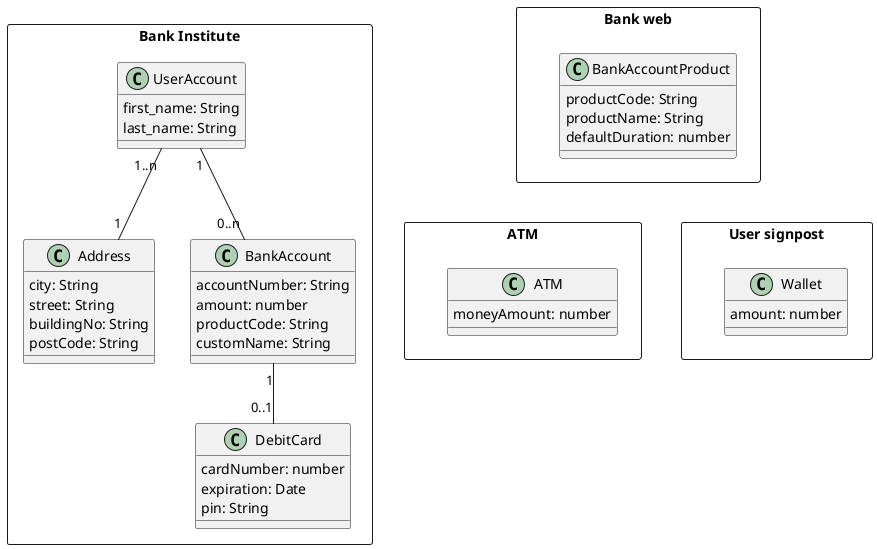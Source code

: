 @startuml

package "Bank Institute" <<Rectangle>> {
  class "UserAccount" as user {
    first_name: String
    last_name: String
  }

  class "Address" as address {
    city: String
    street: String
    buildingNo: String
    postCode: String
  }

  class "BankAccount" as b_account {
    accountNumber: String
    amount: number
    productCode: String
    customName: String
  }

  class "DebitCard" as card {
    cardNumber: number
    expiration: Date
    pin: String
  }

  user "1..n" -- "1" address
  user "1" -- "0..n" b_account
  b_account "1" -- "0..1" card
}


package ATM <<Rectangle>> {
  class "ATM" as atm {
    moneyAmount: number
  }
}

package "Bank web" <<Rectangle>> {
  class "BankAccountProduct" as product {
    productCode: String
    productName: String
    defaultDuration: number
  }
}

package "User signpost" <<Rectangle>> {
  class "Wallet" as wallet {
    amount: number
  }
}

"Bank web" -[hidden]- "User signpost"
"Bank web" -[hidden]- ATM
@enduml